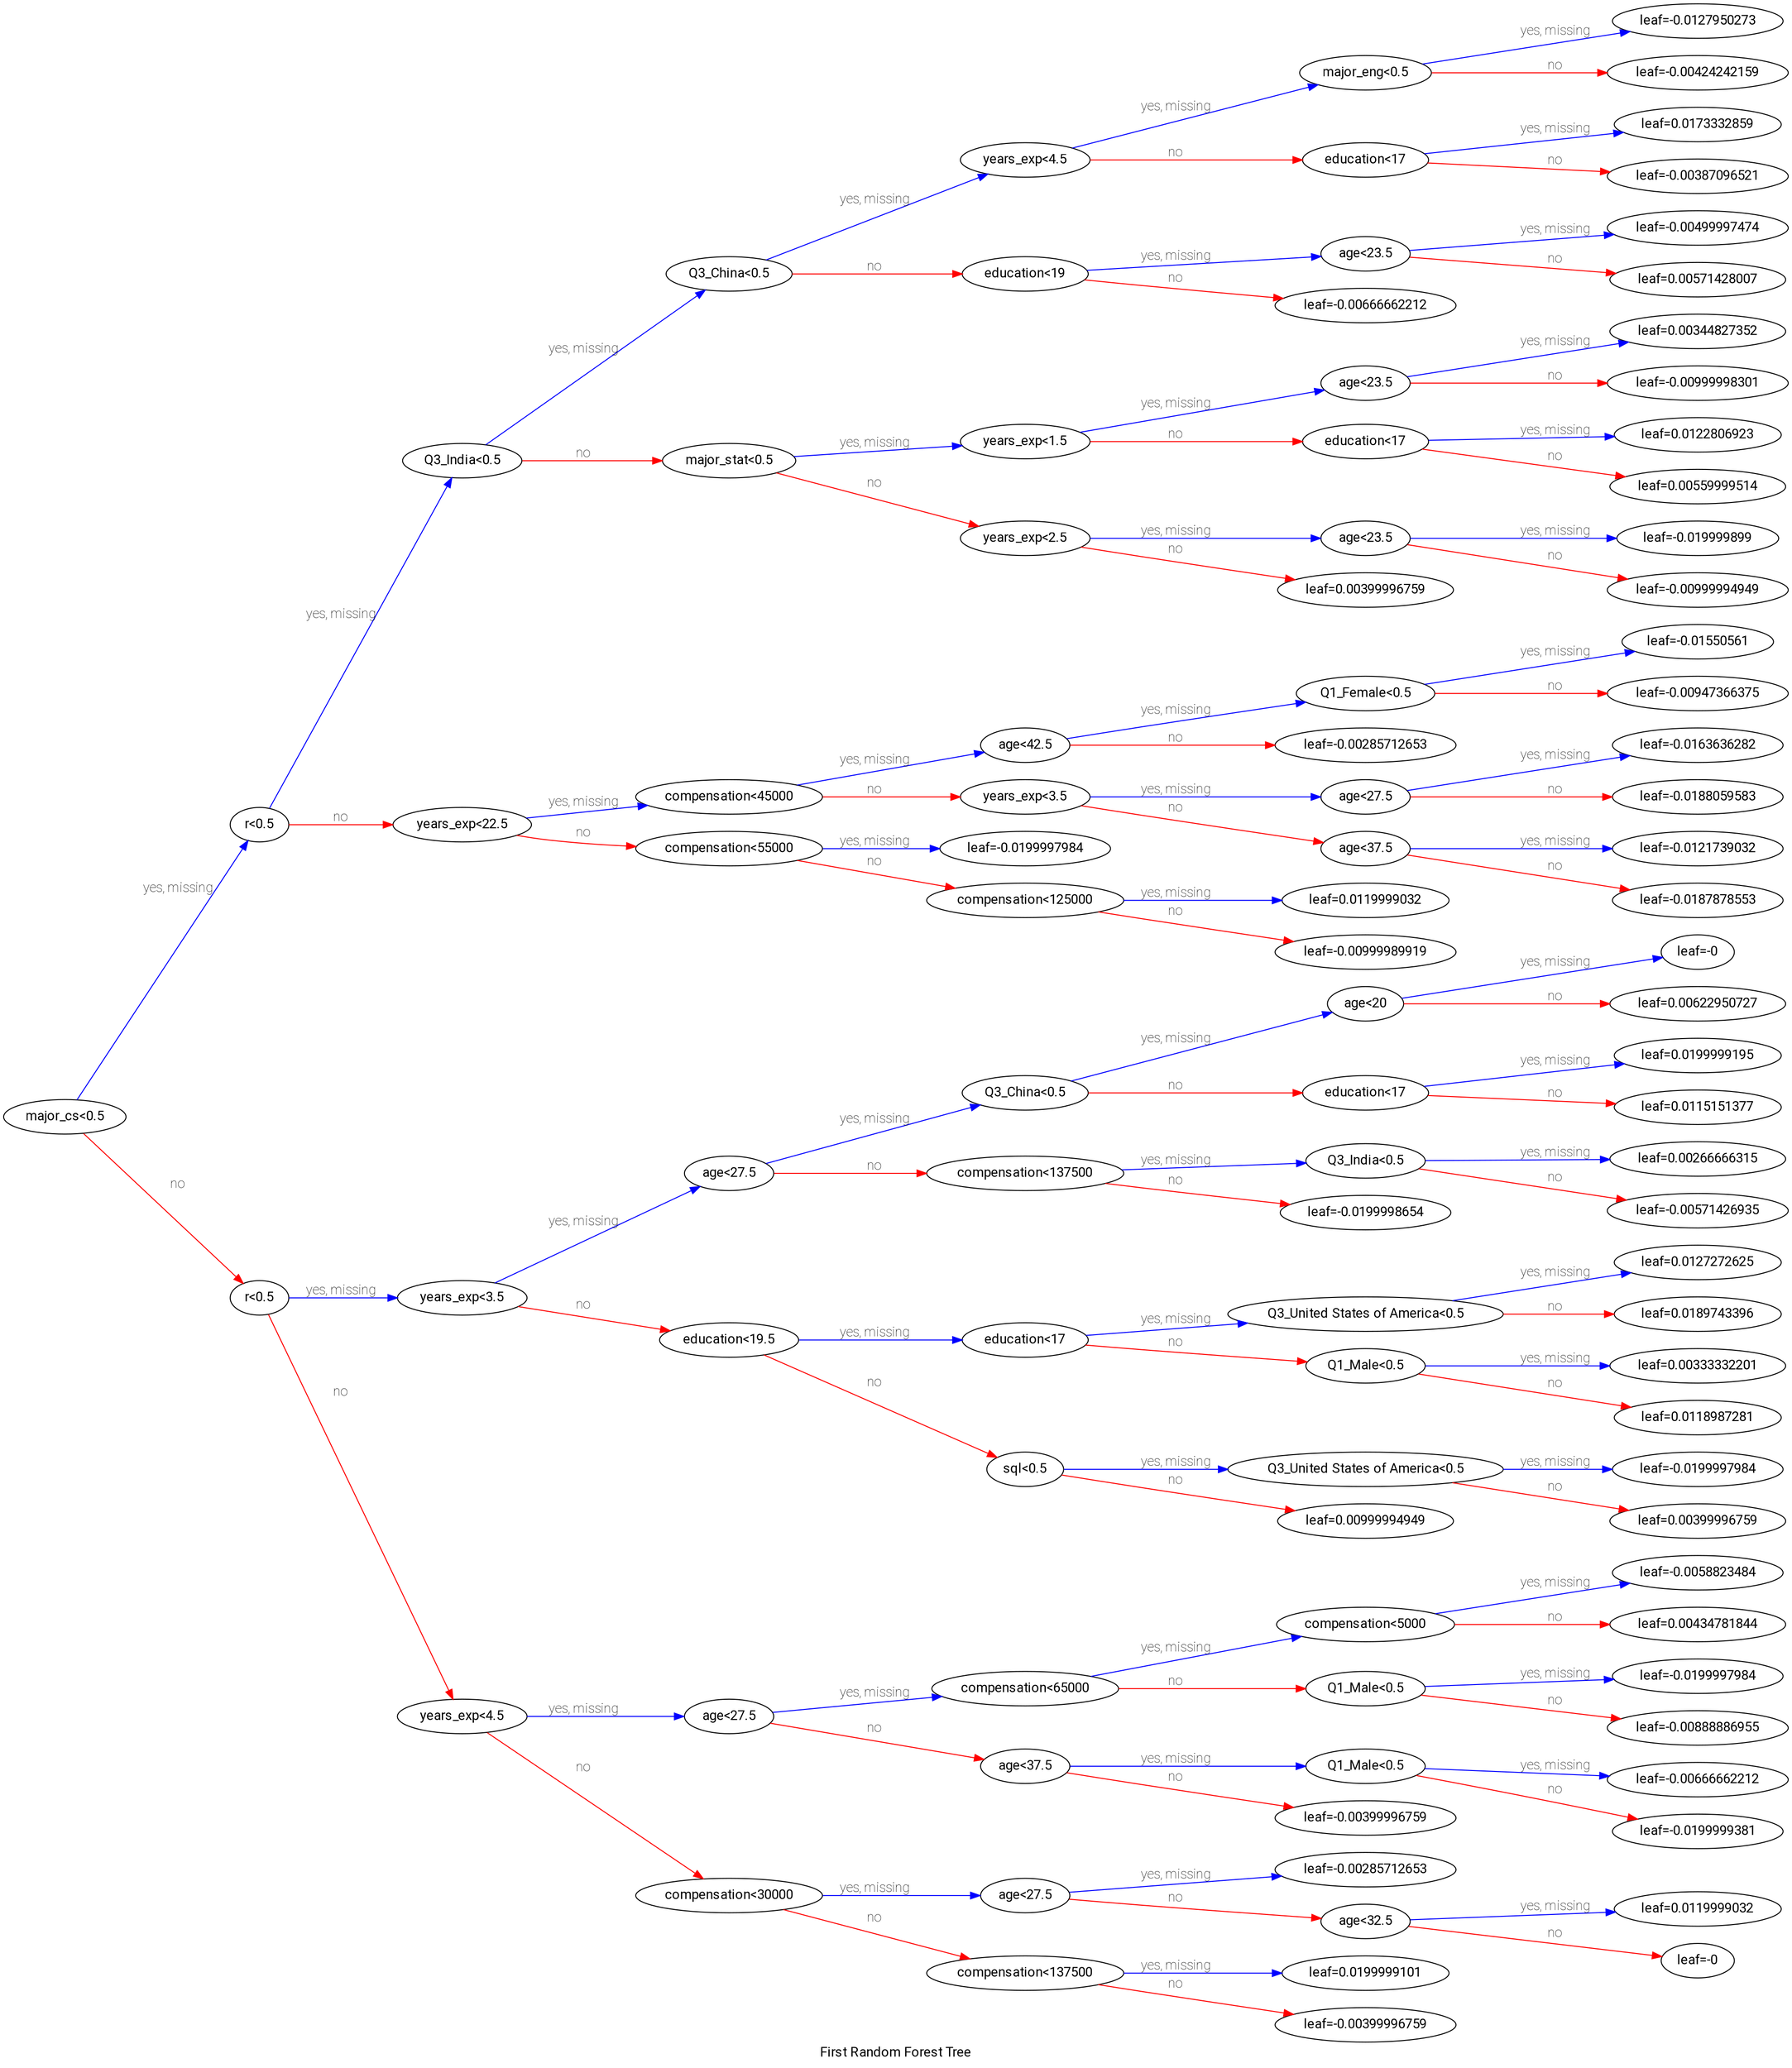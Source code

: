 digraph {
    graph [ rankdir=LR ];
  node [fontname = "Roboto Condensed"];
    edge [fontname = "Roboto Thin"];
    label = "First Random Forest Tree"
    fontname = "Roboto Condensed"
    

    0 [ label="major_cs<0.5" ]
    0 -> 1 [label="yes, missing" color="#0000FF"]
    0 -> 2 [label="no" color="#FF0000"]

    1 [ label="r<0.5" ]
    1 -> 3 [label="yes, missing" color="#0000FF"]
    1 -> 4 [label="no" color="#FF0000"]

    3 [ label="Q3_India<0.5" ]
    3 -> 7 [label="yes, missing" color="#0000FF"]
    3 -> 8 [label="no" color="#FF0000"]

    7 [ label="Q3_China<0.5" ]
    7 -> 15 [label="yes, missing" color="#0000FF"]
    7 -> 16 [label="no" color="#FF0000"]

    15 [ label="years_exp<4.5" ]
    15 -> 31 [label="yes, missing" color="#0000FF"]
    15 -> 32 [label="no" color="#FF0000"]

    31 [ label="major_eng<0.5" ]
    31 -> 61 [label="yes, missing" color="#0000FF"]
    31 -> 62 [label="no" color="#FF0000"]

    61 [ label="leaf=-0.0127950273" ]

    62 [ label="leaf=-0.00424242159" ]

    32 [ label="education<17" ]
    32 -> 63 [label="yes, missing" color="#0000FF"]
    32 -> 64 [label="no" color="#FF0000"]

    63 [ label="leaf=0.0173332859" ]

    64 [ label="leaf=-0.00387096521" ]

    16 [ label="education<19" ]
    16 -> 33 [label="yes, missing" color="#0000FF"]
    16 -> 34 [label="no" color="#FF0000"]

    33 [ label="age<23.5" ]
    33 -> 65 [label="yes, missing" color="#0000FF"]
    33 -> 66 [label="no" color="#FF0000"]

    65 [ label="leaf=-0.00499997474" ]

    66 [ label="leaf=0.00571428007" ]

    34 [ label="leaf=-0.00666662212" ]

    8 [ label="major_stat<0.5" ]
    8 -> 17 [label="yes, missing" color="#0000FF"]
    8 -> 18 [label="no" color="#FF0000"]

    17 [ label="years_exp<1.5" ]
    17 -> 35 [label="yes, missing" color="#0000FF"]
    17 -> 36 [label="no" color="#FF0000"]

    35 [ label="age<23.5" ]
    35 -> 67 [label="yes, missing" color="#0000FF"]
    35 -> 68 [label="no" color="#FF0000"]

    67 [ label="leaf=0.00344827352" ]

    68 [ label="leaf=-0.00999998301" ]

    36 [ label="education<17" ]
    36 -> 69 [label="yes, missing" color="#0000FF"]
    36 -> 70 [label="no" color="#FF0000"]

    69 [ label="leaf=0.0122806923" ]

    70 [ label="leaf=0.00559999514" ]

    18 [ label="years_exp<2.5" ]
    18 -> 37 [label="yes, missing" color="#0000FF"]
    18 -> 38 [label="no" color="#FF0000"]

    37 [ label="age<23.5" ]
    37 -> 71 [label="yes, missing" color="#0000FF"]
    37 -> 72 [label="no" color="#FF0000"]

    71 [ label="leaf=-0.019999899" ]

    72 [ label="leaf=-0.00999994949" ]

    38 [ label="leaf=0.00399996759" ]

    4 [ label="years_exp<22.5" ]
    4 -> 9 [label="yes, missing" color="#0000FF"]
    4 -> 10 [label="no" color="#FF0000"]

    9 [ label="compensation<45000" ]
    9 -> 19 [label="yes, missing" color="#0000FF"]
    9 -> 20 [label="no" color="#FF0000"]

    19 [ label="age<42.5" ]
    19 -> 39 [label="yes, missing" color="#0000FF"]
    19 -> 40 [label="no" color="#FF0000"]

    39 [ label="Q1_Female<0.5" ]
    39 -> 73 [label="yes, missing" color="#0000FF"]
    39 -> 74 [label="no" color="#FF0000"]

    73 [ label="leaf=-0.01550561" ]

    74 [ label="leaf=-0.00947366375" ]

    40 [ label="leaf=-0.00285712653" ]

    20 [ label="years_exp<3.5" ]
    20 -> 41 [label="yes, missing" color="#0000FF"]
    20 -> 42 [label="no" color="#FF0000"]

    41 [ label="age<27.5" ]
    41 -> 75 [label="yes, missing" color="#0000FF"]
    41 -> 76 [label="no" color="#FF0000"]

    75 [ label="leaf=-0.0163636282" ]

    76 [ label="leaf=-0.0188059583" ]

    42 [ label="age<37.5" ]
    42 -> 77 [label="yes, missing" color="#0000FF"]
    42 -> 78 [label="no" color="#FF0000"]

    77 [ label="leaf=-0.0121739032" ]

    78 [ label="leaf=-0.0187878553" ]

    10 [ label="compensation<55000" ]
    10 -> 21 [label="yes, missing" color="#0000FF"]
    10 -> 22 [label="no" color="#FF0000"]

    21 [ label="leaf=-0.0199997984" ]

    22 [ label="compensation<125000" ]
    22 -> 43 [label="yes, missing" color="#0000FF"]
    22 -> 44 [label="no" color="#FF0000"]

    43 [ label="leaf=0.0119999032" ]

    44 [ label="leaf=-0.00999989919" ]

    2 [ label="r<0.5" ]
    2 -> 5 [label="yes, missing" color="#0000FF"]
    2 -> 6 [label="no" color="#FF0000"]

    5 [ label="years_exp<3.5" ]
    5 -> 11 [label="yes, missing" color="#0000FF"]
    5 -> 12 [label="no" color="#FF0000"]

    11 [ label="age<27.5" ]
    11 -> 23 [label="yes, missing" color="#0000FF"]
    11 -> 24 [label="no" color="#FF0000"]

    23 [ label="Q3_China<0.5" ]
    23 -> 45 [label="yes, missing" color="#0000FF"]
    23 -> 46 [label="no" color="#FF0000"]

    45 [ label="age<20" ]
    45 -> 79 [label="yes, missing" color="#0000FF"]
    45 -> 80 [label="no" color="#FF0000"]

    79 [ label="leaf=-0" ]

    80 [ label="leaf=0.00622950727" ]

    46 [ label="education<17" ]
    46 -> 81 [label="yes, missing" color="#0000FF"]
    46 -> 82 [label="no" color="#FF0000"]

    81 [ label="leaf=0.0199999195" ]

    82 [ label="leaf=0.0115151377" ]

    24 [ label="compensation<137500" ]
    24 -> 47 [label="yes, missing" color="#0000FF"]
    24 -> 48 [label="no" color="#FF0000"]

    47 [ label="Q3_India<0.5" ]
    47 -> 83 [label="yes, missing" color="#0000FF"]
    47 -> 84 [label="no" color="#FF0000"]

    83 [ label="leaf=0.00266666315" ]

    84 [ label="leaf=-0.00571426935" ]

    48 [ label="leaf=-0.0199998654" ]

    12 [ label="education<19.5" ]
    12 -> 25 [label="yes, missing" color="#0000FF"]
    12 -> 26 [label="no" color="#FF0000"]

    25 [ label="education<17" ]
    25 -> 49 [label="yes, missing" color="#0000FF"]
    25 -> 50 [label="no" color="#FF0000"]

    49 [ label="Q3_United States of America<0.5" ]
    49 -> 85 [label="yes, missing" color="#0000FF"]
    49 -> 86 [label="no" color="#FF0000"]

    85 [ label="leaf=0.0127272625" ]

    86 [ label="leaf=0.0189743396" ]

    50 [ label="Q1_Male<0.5" ]
    50 -> 87 [label="yes, missing" color="#0000FF"]
    50 -> 88 [label="no" color="#FF0000"]

    87 [ label="leaf=0.00333332201" ]

    88 [ label="leaf=0.0118987281" ]

    26 [ label="sql<0.5" ]
    26 -> 51 [label="yes, missing" color="#0000FF"]
    26 -> 52 [label="no" color="#FF0000"]

    51 [ label="Q3_United States of America<0.5" ]
    51 -> 89 [label="yes, missing" color="#0000FF"]
    51 -> 90 [label="no" color="#FF0000"]

    89 [ label="leaf=-0.0199997984" ]

    90 [ label="leaf=0.00399996759" ]

    52 [ label="leaf=0.00999994949" ]

    6 [ label="years_exp<4.5" ]
    6 -> 13 [label="yes, missing" color="#0000FF"]
    6 -> 14 [label="no" color="#FF0000"]

    13 [ label="age<27.5" ]
    13 -> 27 [label="yes, missing" color="#0000FF"]
    13 -> 28 [label="no" color="#FF0000"]

    27 [ label="compensation<65000" ]
    27 -> 53 [label="yes, missing" color="#0000FF"]
    27 -> 54 [label="no" color="#FF0000"]

    53 [ label="compensation<5000" ]
    53 -> 91 [label="yes, missing" color="#0000FF"]
    53 -> 92 [label="no" color="#FF0000"]

    91 [ label="leaf=-0.0058823484" ]

    92 [ label="leaf=0.00434781844" ]

    54 [ label="Q1_Male<0.5" ]
    54 -> 93 [label="yes, missing" color="#0000FF"]
    54 -> 94 [label="no" color="#FF0000"]

    93 [ label="leaf=-0.0199997984" ]

    94 [ label="leaf=-0.00888886955" ]

    28 [ label="age<37.5" ]
    28 -> 55 [label="yes, missing" color="#0000FF"]
    28 -> 56 [label="no" color="#FF0000"]

    55 [ label="Q1_Male<0.5" ]
    55 -> 95 [label="yes, missing" color="#0000FF"]
    55 -> 96 [label="no" color="#FF0000"]

    95 [ label="leaf=-0.00666662212" ]

    96 [ label="leaf=-0.0199999381" ]

    56 [ label="leaf=-0.00399996759" ]

    14 [ label="compensation<30000" ]
    14 -> 29 [label="yes, missing" color="#0000FF"]
    14 -> 30 [label="no" color="#FF0000"]

    29 [ label="age<27.5" ]
    29 -> 57 [label="yes, missing" color="#0000FF"]
    29 -> 58 [label="no" color="#FF0000"]

    57 [ label="leaf=-0.00285712653" ]

    58 [ label="age<32.5" ]
    58 -> 97 [label="yes, missing" color="#0000FF"]
    58 -> 98 [label="no" color="#FF0000"]

    97 [ label="leaf=0.0119999032" ]

    98 [ label="leaf=-0" ]

    30 [ label="compensation<137500" ]
    30 -> 59 [label="yes, missing" color="#0000FF"]
    30 -> 60 [label="no" color="#FF0000"]

    59 [ label="leaf=0.0199999101" ]

    60 [ label="leaf=-0.00399996759" ]
}
